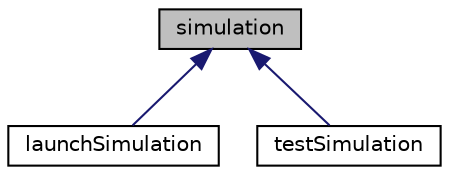 digraph "simulation"
{
 // LATEX_PDF_SIZE
  edge [fontname="Helvetica",fontsize="10",labelfontname="Helvetica",labelfontsize="10"];
  node [fontname="Helvetica",fontsize="10",shape=record];
  Node1 [label="simulation",height=0.2,width=0.4,color="black", fillcolor="grey75", style="filled", fontcolor="black",tooltip="simulation class"];
  Node1 -> Node2 [dir="back",color="midnightblue",fontsize="10",style="solid",fontname="Helvetica"];
  Node2 [label="launchSimulation",height=0.2,width=0.4,color="black", fillcolor="white", style="filled",URL="$classlaunchSimulation.html",tooltip="launchSimulation class"];
  Node1 -> Node3 [dir="back",color="midnightblue",fontsize="10",style="solid",fontname="Helvetica"];
  Node3 [label="testSimulation",height=0.2,width=0.4,color="black", fillcolor="white", style="filled",URL="$classtestSimulation.html",tooltip=" "];
}
